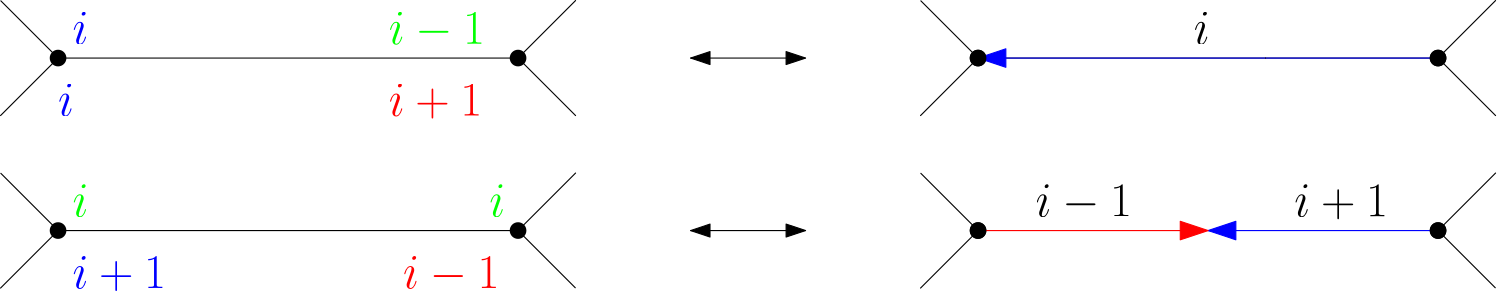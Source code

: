 <?xml version="1.0"?>
<!DOCTYPE ipe SYSTEM "ipe.dtd">
<ipe version="70206" creator="Ipe 7.2.7">
<info created="D:20190412115048" modified="D:20190711130632"/>
<ipestyle name="basic">
<symbol name="arrow/arc(spx)">
<path stroke="sym-stroke" fill="sym-stroke" pen="sym-pen">
0 0 m
-1 0.333 l
-1 -0.333 l
h
</path>
</symbol>
<symbol name="arrow/farc(spx)">
<path stroke="sym-stroke" fill="white" pen="sym-pen">
0 0 m
-1 0.333 l
-1 -0.333 l
h
</path>
</symbol>
<symbol name="arrow/ptarc(spx)">
<path stroke="sym-stroke" fill="sym-stroke" pen="sym-pen">
0 0 m
-1 0.333 l
-0.8 0 l
-1 -0.333 l
h
</path>
</symbol>
<symbol name="arrow/fptarc(spx)">
<path stroke="sym-stroke" fill="white" pen="sym-pen">
0 0 m
-1 0.333 l
-0.8 0 l
-1 -0.333 l
h
</path>
</symbol>
<symbol name="mark/circle(sx)" transformations="translations">
<path fill="sym-stroke">
0.6 0 0 0.6 0 0 e
0.4 0 0 0.4 0 0 e
</path>
</symbol>
<symbol name="mark/disk(sx)" transformations="translations">
<path fill="sym-stroke">
0.6 0 0 0.6 0 0 e
</path>
</symbol>
<symbol name="mark/fdisk(sfx)" transformations="translations">
<group>
<path fill="sym-fill">
0.5 0 0 0.5 0 0 e
</path>
<path fill="sym-stroke" fillrule="eofill">
0.6 0 0 0.6 0 0 e
0.4 0 0 0.4 0 0 e
</path>
</group>
</symbol>
<symbol name="mark/box(sx)" transformations="translations">
<path fill="sym-stroke" fillrule="eofill">
-0.6 -0.6 m
0.6 -0.6 l
0.6 0.6 l
-0.6 0.6 l
h
-0.4 -0.4 m
0.4 -0.4 l
0.4 0.4 l
-0.4 0.4 l
h
</path>
</symbol>
<symbol name="mark/square(sx)" transformations="translations">
<path fill="sym-stroke">
-0.6 -0.6 m
0.6 -0.6 l
0.6 0.6 l
-0.6 0.6 l
h
</path>
</symbol>
<symbol name="mark/fsquare(sfx)" transformations="translations">
<group>
<path fill="sym-fill">
-0.5 -0.5 m
0.5 -0.5 l
0.5 0.5 l
-0.5 0.5 l
h
</path>
<path fill="sym-stroke" fillrule="eofill">
-0.6 -0.6 m
0.6 -0.6 l
0.6 0.6 l
-0.6 0.6 l
h
-0.4 -0.4 m
0.4 -0.4 l
0.4 0.4 l
-0.4 0.4 l
h
</path>
</group>
</symbol>
<symbol name="mark/cross(sx)" transformations="translations">
<group>
<path fill="sym-stroke">
-0.43 -0.57 m
0.57 0.43 l
0.43 0.57 l
-0.57 -0.43 l
h
</path>
<path fill="sym-stroke">
-0.43 0.57 m
0.57 -0.43 l
0.43 -0.57 l
-0.57 0.43 l
h
</path>
</group>
</symbol>
<symbol name="arrow/fnormal(spx)">
<path stroke="sym-stroke" fill="white" pen="sym-pen">
0 0 m
-1 0.333 l
-1 -0.333 l
h
</path>
</symbol>
<symbol name="arrow/pointed(spx)">
<path stroke="sym-stroke" fill="sym-stroke" pen="sym-pen">
0 0 m
-1 0.333 l
-0.8 0 l
-1 -0.333 l
h
</path>
</symbol>
<symbol name="arrow/fpointed(spx)">
<path stroke="sym-stroke" fill="white" pen="sym-pen">
0 0 m
-1 0.333 l
-0.8 0 l
-1 -0.333 l
h
</path>
</symbol>
<symbol name="arrow/linear(spx)">
<path stroke="sym-stroke" pen="sym-pen">
-1 0.333 m
0 0 l
-1 -0.333 l
</path>
</symbol>
<symbol name="arrow/fdouble(spx)">
<path stroke="sym-stroke" fill="white" pen="sym-pen">
0 0 m
-1 0.333 l
-1 -0.333 l
h
-1 0 m
-2 0.333 l
-2 -0.333 l
h
</path>
</symbol>
<symbol name="arrow/double(spx)">
<path stroke="sym-stroke" fill="sym-stroke" pen="sym-pen">
0 0 m
-1 0.333 l
-1 -0.333 l
h
-1 0 m
-2 0.333 l
-2 -0.333 l
h
</path>
</symbol>
<pen name="heavier" value="0.8"/>
<pen name="fat" value="1.2"/>
<pen name="ultrafat" value="2"/>
<symbolsize name="large" value="5"/>
<symbolsize name="small" value="2"/>
<symbolsize name="tiny" value="1.1"/>
<arrowsize name="large" value="10"/>
<arrowsize name="small" value="5"/>
<arrowsize name="tiny" value="3"/>
<color name="red" value="1 0 0"/>
<color name="green" value="0 1 0"/>
<color name="blue" value="0 0 1"/>
<color name="yellow" value="1 1 0"/>
<color name="orange" value="1 0.647 0"/>
<color name="gold" value="1 0.843 0"/>
<color name="purple" value="0.627 0.125 0.941"/>
<color name="gray" value="0.745"/>
<color name="brown" value="0.647 0.165 0.165"/>
<color name="navy" value="0 0 0.502"/>
<color name="pink" value="1 0.753 0.796"/>
<color name="seagreen" value="0.18 0.545 0.341"/>
<color name="turquoise" value="0.251 0.878 0.816"/>
<color name="violet" value="0.933 0.51 0.933"/>
<color name="darkblue" value="0 0 0.545"/>
<color name="darkcyan" value="0 0.545 0.545"/>
<color name="darkgray" value="0.663"/>
<color name="darkgreen" value="0 0.392 0"/>
<color name="darkmagenta" value="0.545 0 0.545"/>
<color name="darkorange" value="1 0.549 0"/>
<color name="darkred" value="0.545 0 0"/>
<color name="lightblue" value="0.678 0.847 0.902"/>
<color name="lightcyan" value="0.878 1 1"/>
<color name="lightgray" value="0.827"/>
<color name="lightgreen" value="0.565 0.933 0.565"/>
<color name="lightyellow" value="1 1 0.878"/>
<dashstyle name="dashed" value="[4] 0"/>
<dashstyle name="dotted" value="[1 3] 0"/>
<dashstyle name="dash dotted" value="[4 2 1 2] 0"/>
<dashstyle name="dash dot dotted" value="[4 2 1 2 1 2] 0"/>
<textsize name="large" value="\large"/>
<textsize name="Large" value="\Large"/>
<textsize name="LARGE" value="\LARGE"/>
<textsize name="huge" value="\huge"/>
<textsize name="Huge" value="\Huge"/>
<textsize name="small" value="\small"/>
<textsize name="footnote" value="\footnotesize"/>
<textsize name="tiny" value="\tiny"/>
<textstyle name="center" begin="\begin{center}" end="\end{center}"/>
<textstyle name="itemize" begin="\begin{itemize}" end="\end{itemize}"/>
<textstyle name="item" begin="\begin{itemize}\item{}" end="\end{itemize}"/>
<gridsize name="4 pts" value="4"/>
<gridsize name="8 pts (~3 mm)" value="8"/>
<gridsize name="16 pts (~6 mm)" value="16"/>
<gridsize name="32 pts (~12 mm)" value="32"/>
<gridsize name="10 pts (~3.5 mm)" value="10"/>
<gridsize name="20 pts (~7 mm)" value="20"/>
<gridsize name="14 pts (~5 mm)" value="14"/>
<gridsize name="28 pts (~10 mm)" value="28"/>
<gridsize name="56 pts (~20 mm)" value="56"/>
<anglesize name="90 deg" value="90"/>
<anglesize name="60 deg" value="60"/>
<anglesize name="45 deg" value="45"/>
<anglesize name="30 deg" value="30"/>
<anglesize name="22.5 deg" value="22.5"/>
<opacity name="10%" value="0.1"/>
<opacity name="30%" value="0.3"/>
<opacity name="50%" value="0.5"/>
<opacity name="75%" value="0.75"/>
<tiling name="falling" angle="-60" step="4" width="1"/>
<tiling name="rising" angle="30" step="4" width="1"/>
</ipestyle>
<page>
<layer name="alpha"/>
<view layers="alpha" active="alpha"/>
<path layer="alpha" matrix="1.29375 0 0 1.29375 -14.1001 -230.302" stroke="black">
48 784 m
64 768 l
192 768 l
208 784 l
192 768 l
208 752 l
192 768 l
64 768 l
48 752 l
48 752 l
64 768 l
64 768 l
192 768 l
</path>
<path matrix="1.29375 0 0 1.29375 -14.1001 -168.202" stroke="black">
48 688 m
64 672 l
48 656 l
64 672 l
192 672 l
208 688 l
192 672 l
208 656 l
</path>
<path matrix="1.29375 0 0 1.29375 317.1 -230.302" stroke="black">
48 784 m
64 768 l
192 768 l
208 784 l
192 768 l
208 752 l
192 768 l
64 768 l
48 752 l
48 752 l
64 768 l
64 768 l
192 768 l
</path>
<path matrix="1.29375 0 0 1.29375 -14.1001 -230.302" stroke="black" arrow="normal/normal" rarrow="normal/normal">
240 768 m
272 768 l
</path>
<path matrix="1.29375 0 0 1.29375 -14.1001 -168.202" stroke="black" arrow="normal/normal" rarrow="normal/normal">
240 672 m
272 672 l
</path>
<use matrix="1.29375 0 0 1.29375 -14.1001 -230.302" name="mark/disk(sx)" pos="64 768" size="large" stroke="black"/>
<use matrix="1.29375 0 0 1.29375 -14.1001 -230.302" name="mark/disk(sx)" pos="192 768" size="large" stroke="black"/>
<use matrix="1.29375 0 0 1.29375 -14.1001 -188.902" name="mark/disk(sx)" pos="192 688" size="large" stroke="black"/>
<use matrix="1.29375 0 0 1.29375 -14.1001 -188.902" name="mark/disk(sx)" pos="64 688" size="large" stroke="black"/>
<use matrix="1.29375 0 0 1.29375 -14.1001 -230.302" name="mark/disk(sx)" pos="320 768" size="large" stroke="black"/>
<use matrix="1.29375 0 0 1.29375 -14.1001 -230.302" name="mark/disk(sx)" pos="448 768" size="large" stroke="black"/>
<use matrix="1.29375 0 0 1.29375 -14.1001 -188.902" name="mark/disk(sx)" pos="448 688" size="large" stroke="black"/>
<use matrix="1.29375 0 0 1.29375 -14.1001 -188.902" name="mark/disk(sx)" pos="320 688" size="large" stroke="black"/>
<text matrix="1.29375 0 0 1.29375 -14.1001 -230.302" transformations="translations" pos="68 772" stroke="blue" type="label" width="5.751" height="11.286" depth="0" valign="baseline" size="LARGE" style="math">i</text>
<text matrix="1.29375 0 0 1.29375 -45.1501 -230.302" transformations="translations" pos="180 772" stroke="green" type="label" width="34.687" height="11.291" depth="1.43" valign="baseline" size="LARGE" style="math">i-1</text>
<text matrix="1.29375 0 0 1.29375 -45.1501 -256.177" transformations="translations" pos="180 772" stroke="red" type="label" width="33.689" height="11.289" depth="1.09" valign="baseline" size="LARGE" style="math">i+1
</text>
<text matrix="1.29375 0 0 1.29375 -19.2751 -256.177" transformations="translations" pos="68 772" stroke="blue" type="label" width="5.751" height="11.286" depth="0" valign="baseline" size="LARGE" style="math">i</text>
<text matrix="1.29375 0 0 1.29375 -14.1001 -188.902" transformations="translations" pos="68 692" stroke="green" type="label" width="5.751" height="11.286" depth="0" valign="baseline" size="LARGE" style="math">i</text>
<text matrix="1.29375 0 0 1.29375 -14.1001 -188.902" transformations="translations" pos="184 692" stroke="green" type="label" width="5.751" height="11.286" depth="0" valign="baseline" size="LARGE" style="math">i</text>
<text matrix="1.29375 0 0 1.29375 -14.1001 -188.902" transformations="translations" pos="160 672" stroke="red" type="label" width="34.687" height="11.291" depth="1.43" valign="baseline" size="LARGE" style="math">i-1</text>
<text matrix="1.29375 0 0 1.29375 -14.1001 -188.902" transformations="translations" pos="68 672" stroke="blue" type="label" width="33.689" height="11.289" depth="1.09" valign="baseline" size="LARGE" style="math">i+1</text>
<path matrix="1.29375 0 0 1.29375 -14.1001 -230.302" stroke="blue" arrow="normal/large">
448 768 m
320 768 l
</path>
<path matrix="1.29375 0 0 1.29375 -14.1001 -230.302" stroke="black" cap="1">
400 768 m
400 768 l
</path>
<path matrix="1.29375 0 0 1.29375 -14.1001 -188.902" stroke="blue" arrow="normal/large">
448 688 m
384 688 l
448 688 l
384 688 l
</path>
<text matrix="1.29375 0 0 1.29375 -14.1001 -230.302" transformations="translations" pos="380 772" stroke="black" type="label" width="5.751" height="11.286" depth="0" valign="baseline" size="LARGE" style="math">i</text>
<text matrix="1.29375 0 0 1.29375 -14.1001 -188.902" transformations="translations" pos="336 692" stroke="black" type="label" width="34.687" height="11.291" depth="1.43" valign="baseline" size="LARGE" style="math">i-1</text>
<text matrix="1.29375 0 0 1.29375 -14.1001 -188.902" transformations="translations" pos="408 692" stroke="black" type="label" width="33.689" height="11.289" depth="1.09" valign="baseline" size="LARGE" style="math">i+1</text>
<path matrix="1.29375 0 0 1.29375 -14.1001 -230.302" stroke="black">
304 736 m
320 720 l
304 704 l
320 720 l
</path>
<path matrix="1.29375 0 0 1.29375 -14.1001 -230.302" stroke="black">
448 720 m
464 736 l
448 720 l
464 704 l
</path>
<path matrix="1.29375 0 0 1.29375 -14.1001 -188.902" stroke="red" arrow="normal/large">
320 688 m
384 688 l
</path>
<use matrix="1.29375 0 0 1.29375 -14.1001 -230.302" name="mark/disk(sx)" pos="320 768" size="large" stroke="black"/>
<use matrix="1.29375 0 0 1.29375 -14.1001 -230.302" name="mark/disk(sx)" pos="320 720" size="large" stroke="black"/>
<use matrix="1.29375 0 0 1.29375 -14.1001 -230.302" name="mark/disk(sx)" pos="448 720" size="large" stroke="black"/>
<use matrix="1.29375 0 0 1.29375 -14.1001 -230.302" name="mark/disk(sx)" pos="448 768" size="large" stroke="black"/>
</page>
</ipe>
